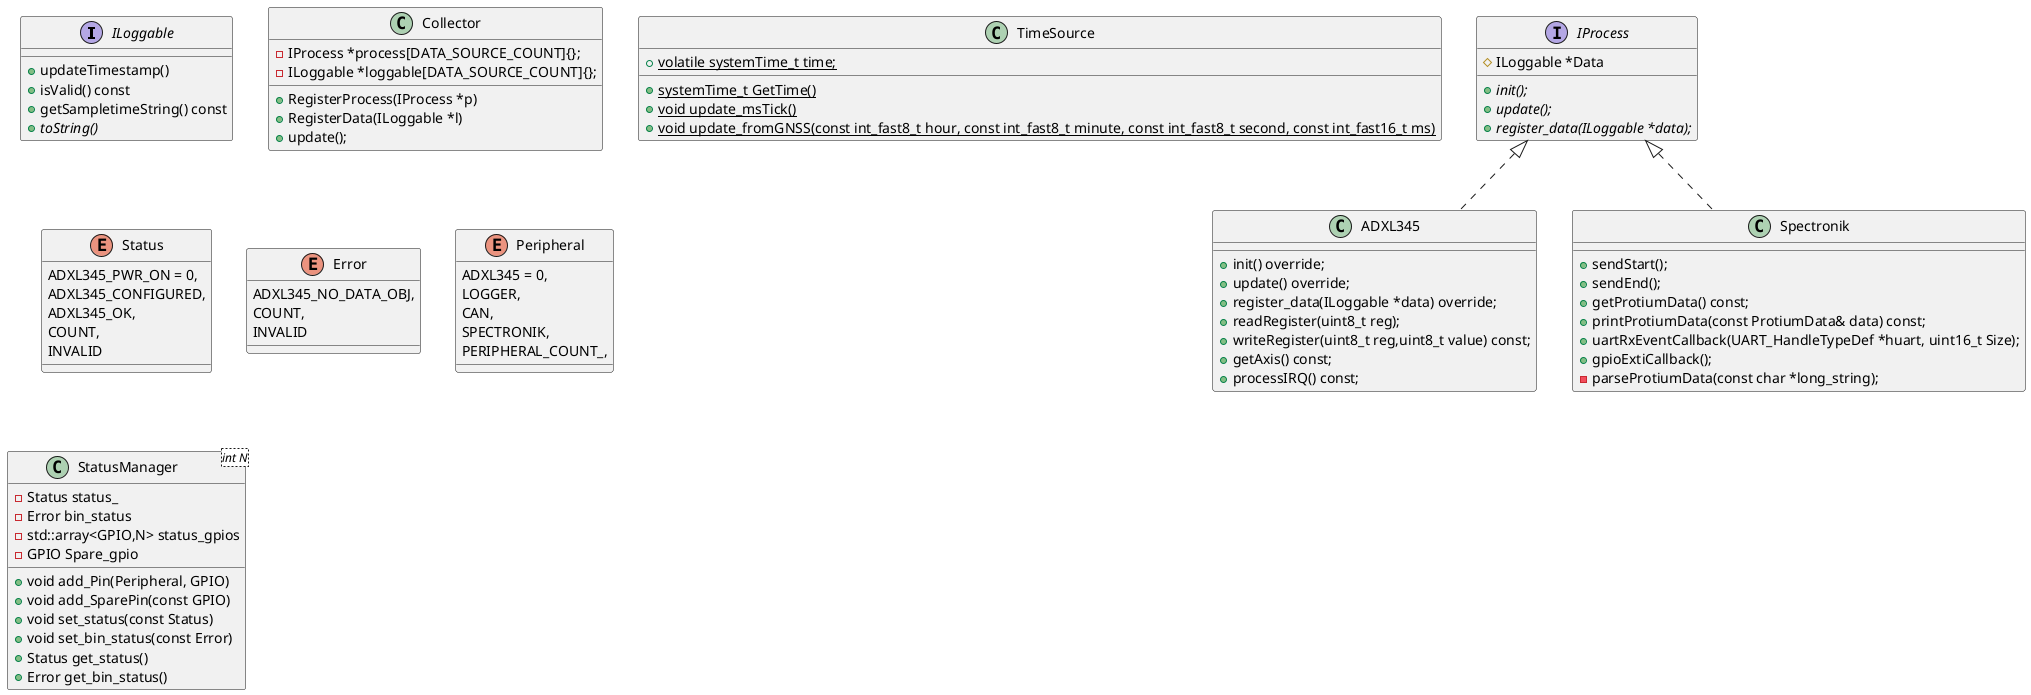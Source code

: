 @startuml
 
Interface ILoggable {
    + updateTimestamp() 
    + isValid() const
    + getSampletimeString() const
    {abstract} + toString()

}
Interface IProcess {
    # ILoggable *Data
    {abstract} + init();
    {abstract} + update();
    {abstract} + register_data(ILoggable *data);
}


class ADXL345 implements IProcess {
    + init() override;
    + update() override;
    + register_data(ILoggable *data) override;
    + readRegister(uint8_t reg);
    + writeRegister(uint8_t reg,uint8_t value) const;
    + getAxis() const;
    + processIRQ() const;
}

class Spectronik implements IProcess {
    + sendStart();
    + sendEnd();
    + getProtiumData() const;
    + printProtiumData(const ProtiumData& data) const;
    + uartRxEventCallback(UART_HandleTypeDef *huart, uint16_t Size);
    + gpioExtiCallback();
    - parseProtiumData(const char *long_string);
}

class Collector {
    + RegisterProcess(IProcess *p)
    + RegisterData(ILoggable *l)
    + update();
    - IProcess *process[DATA_SOURCE_COUNT]{};
    - ILoggable *loggable[DATA_SOURCE_COUNT]{};
}

class TimeSource {
    + {static} systemTime_t GetTime()
    + volatile {static} systemTime_t time;
    + {static} void update_msTick()
    + {static} void update_fromGNSS(const int_fast8_t hour, const int_fast8_t minute, const int_fast8_t second, const int_fast16_t ms) 
}

enum Status {
    ADXL345_PWR_ON = 0,
    ADXL345_CONFIGURED,
    ADXL345_OK,
    COUNT,
    INVALID

}

enum Error {
    ADXL345_NO_DATA_OBJ,
    COUNT,
    INVALID
}

enum Peripheral {
    ADXL345 = 0,
    LOGGER,
    CAN,
    SPECTRONIK,
    PERIPHERAL_COUNT_,
}

class StatusManager<int N>{
    + void add_Pin(Peripheral, GPIO)
    + void add_SparePin(const GPIO)
    + void set_status(const Status)
    + void set_bin_status(const Error)
    + Status get_status()
    + Error get_bin_status()
    - Status status_
    - Error bin_status
    - std::array<GPIO,N> status_gpios
    - GPIO Spare_gpio
}   

@enduml
